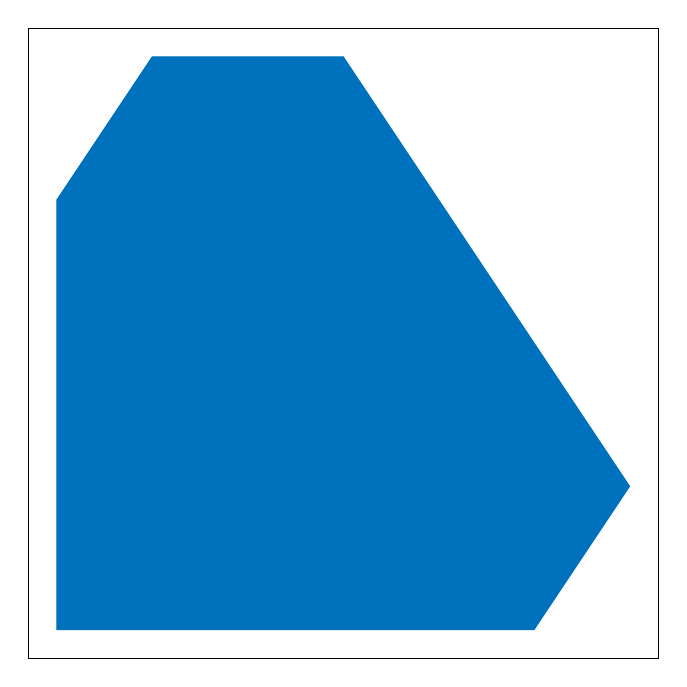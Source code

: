 % This file was created by matlab2tikz.
%
\definecolor{mycolor1}{rgb}{0.0,0.447,0.741}%
%
\begin{tikzpicture}
\footnotesize

\begin{axis}[%
width=8cm,
height=8cm,
at={(0in,0in)},
scale only axis,
xmin=-2.3,
xmax=4.3,
xtick={\empty},
ymin=-1.2,
ymax=3.2,
ytick={\empty},
axis background/.style={fill=white}
]

\addplot[area legend, draw=mycolor1, fill=mycolor1, forget plot]
table[row sep=crcr] {%
x	y\\
-2	-1\\
3	-1\\
4	-0\\
1	3\\
-1	3\\
-2	2\\
-2	-1\\
}--cycle;
\end{axis}
\end{tikzpicture}%